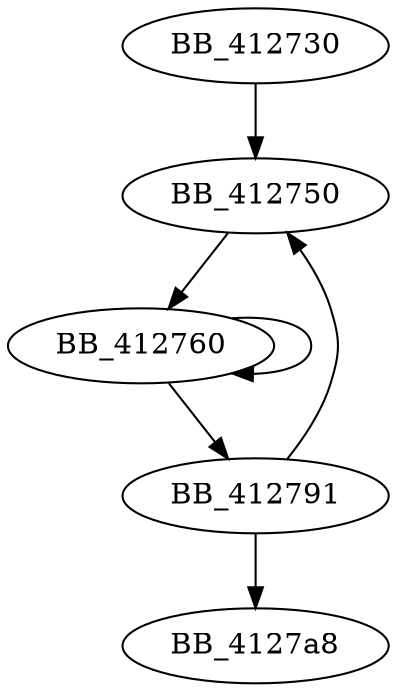 DiGraph sub_412730{
BB_412730->BB_412750
BB_412750->BB_412760
BB_412760->BB_412760
BB_412760->BB_412791
BB_412791->BB_412750
BB_412791->BB_4127a8
}
